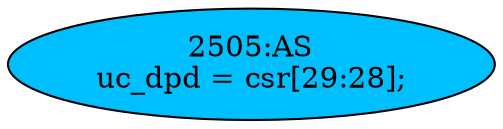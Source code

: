 strict digraph "" {
	node [label="\N"];
	"2505:AS"	 [ast="<pyverilog.vparser.ast.Assign object at 0x7f13b559b750>",
		def_var="['uc_dpd']",
		fillcolor=deepskyblue,
		label="2505:AS
uc_dpd = csr[29:28];",
		statements="[]",
		style=filled,
		typ=Assign,
		use_var="['csr']"];
}
